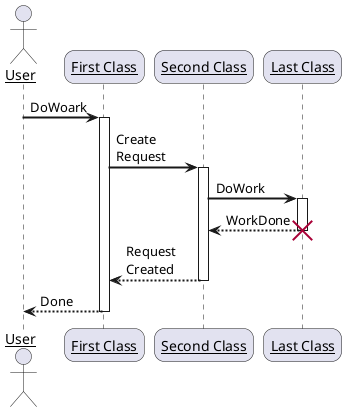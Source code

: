 '
'Basics: Skinparam
'
'You can use the skinparam command to change colors and fonts for the drawing.
'You can use this command:
'• In the diagram definition, like any other commands,
'• In an included file,
'• In a configuration file, provided in the command line or the ANT task.
'You can also change other rendering parameter, as seen in the following examples:
'
'skimparm: style uml
'

@startuml
skinparam sequenceArrowThickness 2
skinparam roundcorner 20
skinparam maxmessagesize 60
skinparam sequenceParticipant underline
actor User
participant "First Class" as A
participant "Second Class" as B
participant "Last Class" as C

User -> A: DoWoark
activate A
A -> B: Create Request
    activate B
    B -> C: DoWork
        activate C
        C --> B: WorkDone
        destroy C
    B --> A: Request Created
    deactivate B
A --> User: Done
deactivate A
@enduml